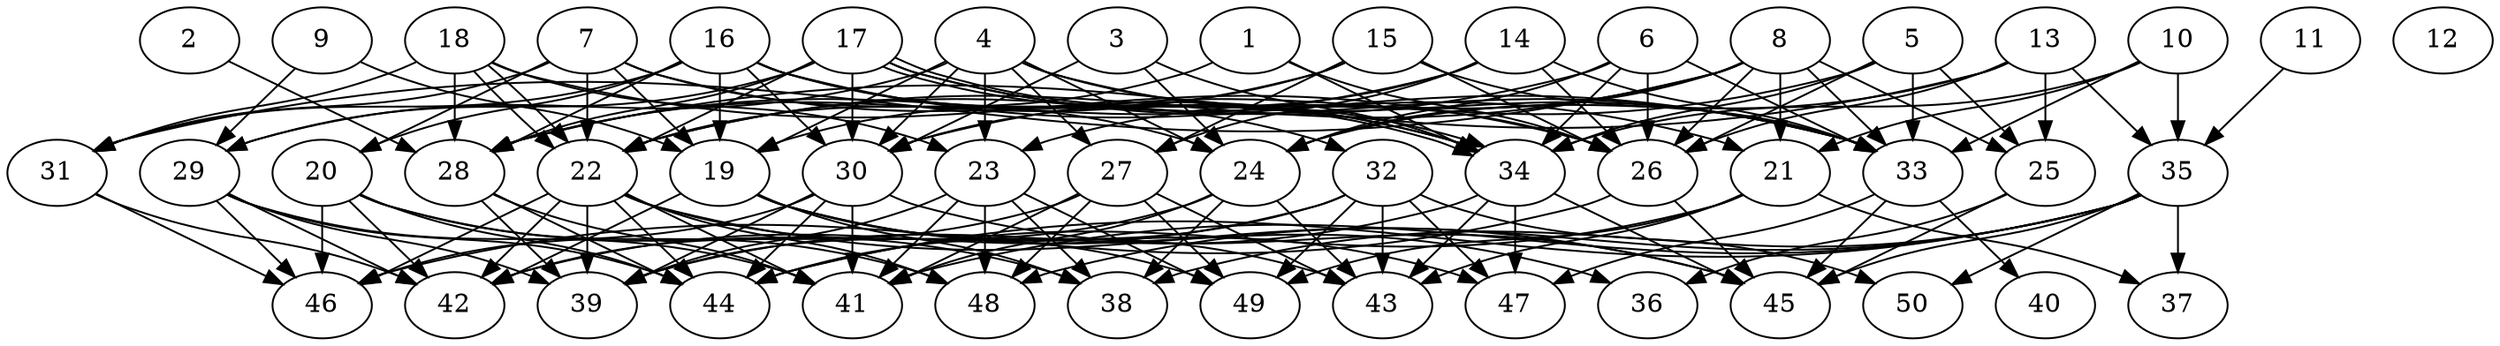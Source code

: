 // DAG automatically generated by daggen at Tue Aug  6 16:32:29 2019
// ./daggen --dot -n 50 --ccr 0.3 --fat 0.8 --regular 0.5 --density 0.5 --mindata 5242880 --maxdata 52428800 
digraph G {
  1 [size="29163520", alpha="0.08", expect_size="8749056"] 
  1 -> 22 [size ="8749056"]
  1 -> 26 [size ="8749056"]
  1 -> 34 [size ="8749056"]
  2 [size="75441493", alpha="0.14", expect_size="22632448"] 
  2 -> 28 [size ="22632448"]
  3 [size="60050773", alpha="0.14", expect_size="18015232"] 
  3 -> 24 [size ="18015232"]
  3 -> 30 [size ="18015232"]
  3 -> 34 [size ="18015232"]
  4 [size="47257600", alpha="0.11", expect_size="14177280"] 
  4 -> 19 [size ="14177280"]
  4 -> 23 [size ="14177280"]
  4 -> 24 [size ="14177280"]
  4 -> 26 [size ="14177280"]
  4 -> 27 [size ="14177280"]
  4 -> 29 [size ="14177280"]
  4 -> 30 [size ="14177280"]
  4 -> 33 [size ="14177280"]
  5 [size="31242240", alpha="0.10", expect_size="9372672"] 
  5 -> 25 [size ="9372672"]
  5 -> 26 [size ="9372672"]
  5 -> 30 [size ="9372672"]
  5 -> 33 [size ="9372672"]
  5 -> 34 [size ="9372672"]
  6 [size="72000853", alpha="0.04", expect_size="21600256"] 
  6 -> 22 [size ="21600256"]
  6 -> 24 [size ="21600256"]
  6 -> 26 [size ="21600256"]
  6 -> 33 [size ="21600256"]
  6 -> 34 [size ="21600256"]
  7 [size="143762773", alpha="0.11", expect_size="43128832"] 
  7 -> 19 [size ="43128832"]
  7 -> 20 [size ="43128832"]
  7 -> 22 [size ="43128832"]
  7 -> 24 [size ="43128832"]
  7 -> 31 [size ="43128832"]
  7 -> 34 [size ="43128832"]
  8 [size="153821867", alpha="0.20", expect_size="46146560"] 
  8 -> 21 [size ="46146560"]
  8 -> 22 [size ="46146560"]
  8 -> 23 [size ="46146560"]
  8 -> 24 [size ="46146560"]
  8 -> 25 [size ="46146560"]
  8 -> 26 [size ="46146560"]
  8 -> 31 [size ="46146560"]
  8 -> 33 [size ="46146560"]
  9 [size="138181973", alpha="0.12", expect_size="41454592"] 
  9 -> 19 [size ="41454592"]
  9 -> 29 [size ="41454592"]
  10 [size="111397547", alpha="0.18", expect_size="33419264"] 
  10 -> 21 [size ="33419264"]
  10 -> 33 [size ="33419264"]
  10 -> 34 [size ="33419264"]
  10 -> 35 [size ="33419264"]
  11 [size="58258773", alpha="0.04", expect_size="17477632"] 
  11 -> 35 [size ="17477632"]
  12 [size="117466453", alpha="0.04", expect_size="35239936"] 
  13 [size="66737493", alpha="0.15", expect_size="20021248"] 
  13 -> 24 [size ="20021248"]
  13 -> 25 [size ="20021248"]
  13 -> 26 [size ="20021248"]
  13 -> 28 [size ="20021248"]
  13 -> 35 [size ="20021248"]
  14 [size="19664213", alpha="0.18", expect_size="5899264"] 
  14 -> 26 [size ="5899264"]
  14 -> 27 [size ="5899264"]
  14 -> 28 [size ="5899264"]
  14 -> 30 [size ="5899264"]
  14 -> 33 [size ="5899264"]
  15 [size="107468800", alpha="0.18", expect_size="32240640"] 
  15 -> 19 [size ="32240640"]
  15 -> 26 [size ="32240640"]
  15 -> 27 [size ="32240640"]
  15 -> 28 [size ="32240640"]
  15 -> 33 [size ="32240640"]
  16 [size="31798613", alpha="0.16", expect_size="9539584"] 
  16 -> 19 [size ="9539584"]
  16 -> 20 [size ="9539584"]
  16 -> 28 [size ="9539584"]
  16 -> 30 [size ="9539584"]
  16 -> 31 [size ="9539584"]
  16 -> 32 [size ="9539584"]
  16 -> 33 [size ="9539584"]
  16 -> 34 [size ="9539584"]
  17 [size="59910827", alpha="0.17", expect_size="17973248"] 
  17 -> 21 [size ="17973248"]
  17 -> 22 [size ="17973248"]
  17 -> 28 [size ="17973248"]
  17 -> 29 [size ="17973248"]
  17 -> 30 [size ="17973248"]
  17 -> 33 [size ="17973248"]
  17 -> 34 [size ="17973248"]
  17 -> 34 [size ="17973248"]
  18 [size="144114347", alpha="0.11", expect_size="43234304"] 
  18 -> 22 [size ="43234304"]
  18 -> 22 [size ="43234304"]
  18 -> 23 [size ="43234304"]
  18 -> 26 [size ="43234304"]
  18 -> 28 [size ="43234304"]
  18 -> 31 [size ="43234304"]
  19 [size="141687467", alpha="0.11", expect_size="42506240"] 
  19 -> 36 [size ="42506240"]
  19 -> 38 [size ="42506240"]
  19 -> 42 [size ="42506240"]
  19 -> 43 [size ="42506240"]
  19 -> 47 [size ="42506240"]
  20 [size="80711680", alpha="0.18", expect_size="24213504"] 
  20 -> 38 [size ="24213504"]
  20 -> 42 [size ="24213504"]
  20 -> 44 [size ="24213504"]
  20 -> 46 [size ="24213504"]
  20 -> 48 [size ="24213504"]
  21 [size="67488427", alpha="0.07", expect_size="20246528"] 
  21 -> 37 [size ="20246528"]
  21 -> 43 [size ="20246528"]
  21 -> 44 [size ="20246528"]
  21 -> 49 [size ="20246528"]
  22 [size="100375893", alpha="0.03", expect_size="30112768"] 
  22 -> 39 [size ="30112768"]
  22 -> 41 [size ="30112768"]
  22 -> 42 [size ="30112768"]
  22 -> 44 [size ="30112768"]
  22 -> 45 [size ="30112768"]
  22 -> 46 [size ="30112768"]
  22 -> 48 [size ="30112768"]
  22 -> 49 [size ="30112768"]
  23 [size="133324800", alpha="0.04", expect_size="39997440"] 
  23 -> 38 [size ="39997440"]
  23 -> 39 [size ="39997440"]
  23 -> 41 [size ="39997440"]
  23 -> 48 [size ="39997440"]
  23 -> 49 [size ="39997440"]
  24 [size="97532587", alpha="0.09", expect_size="29259776"] 
  24 -> 38 [size ="29259776"]
  24 -> 39 [size ="29259776"]
  24 -> 41 [size ="29259776"]
  24 -> 43 [size ="29259776"]
  25 [size="80476160", alpha="0.15", expect_size="24142848"] 
  25 -> 36 [size ="24142848"]
  25 -> 45 [size ="24142848"]
  26 [size="63204693", alpha="0.09", expect_size="18961408"] 
  26 -> 45 [size ="18961408"]
  26 -> 46 [size ="18961408"]
  27 [size="32040960", alpha="0.19", expect_size="9612288"] 
  27 -> 41 [size ="9612288"]
  27 -> 42 [size ="9612288"]
  27 -> 43 [size ="9612288"]
  27 -> 48 [size ="9612288"]
  27 -> 49 [size ="9612288"]
  28 [size="163833173", alpha="0.06", expect_size="49149952"] 
  28 -> 39 [size ="49149952"]
  28 -> 41 [size ="49149952"]
  28 -> 44 [size ="49149952"]
  29 [size="92955307", alpha="0.08", expect_size="27886592"] 
  29 -> 39 [size ="27886592"]
  29 -> 41 [size ="27886592"]
  29 -> 42 [size ="27886592"]
  29 -> 44 [size ="27886592"]
  29 -> 46 [size ="27886592"]
  30 [size="25750187", alpha="0.03", expect_size="7725056"] 
  30 -> 39 [size ="7725056"]
  30 -> 41 [size ="7725056"]
  30 -> 44 [size ="7725056"]
  30 -> 45 [size ="7725056"]
  30 -> 46 [size ="7725056"]
  31 [size="170212693", alpha="0.02", expect_size="51063808"] 
  31 -> 42 [size ="51063808"]
  31 -> 46 [size ="51063808"]
  32 [size="66170880", alpha="0.14", expect_size="19851264"] 
  32 -> 42 [size ="19851264"]
  32 -> 43 [size ="19851264"]
  32 -> 44 [size ="19851264"]
  32 -> 47 [size ="19851264"]
  32 -> 49 [size ="19851264"]
  32 -> 50 [size ="19851264"]
  33 [size="86162773", alpha="0.13", expect_size="25848832"] 
  33 -> 40 [size ="25848832"]
  33 -> 45 [size ="25848832"]
  33 -> 47 [size ="25848832"]
  34 [size="115483307", alpha="0.12", expect_size="34644992"] 
  34 -> 39 [size ="34644992"]
  34 -> 43 [size ="34644992"]
  34 -> 45 [size ="34644992"]
  34 -> 47 [size ="34644992"]
  35 [size="26627413", alpha="0.02", expect_size="7988224"] 
  35 -> 37 [size ="7988224"]
  35 -> 38 [size ="7988224"]
  35 -> 41 [size ="7988224"]
  35 -> 44 [size ="7988224"]
  35 -> 45 [size ="7988224"]
  35 -> 48 [size ="7988224"]
  35 -> 50 [size ="7988224"]
  36 [size="147937280", alpha="0.14", expect_size="44381184"] 
  37 [size="62074880", alpha="0.11", expect_size="18622464"] 
  38 [size="52616533", alpha="0.05", expect_size="15784960"] 
  39 [size="98628267", alpha="0.14", expect_size="29588480"] 
  40 [size="163529387", alpha="0.12", expect_size="49058816"] 
  41 [size="26671787", alpha="0.15", expect_size="8001536"] 
  42 [size="43407360", alpha="0.10", expect_size="13022208"] 
  43 [size="156446720", alpha="0.19", expect_size="46934016"] 
  44 [size="100474880", alpha="0.18", expect_size="30142464"] 
  45 [size="34969600", alpha="0.05", expect_size="10490880"] 
  46 [size="49926827", alpha="0.18", expect_size="14978048"] 
  47 [size="159668907", alpha="0.13", expect_size="47900672"] 
  48 [size="92061013", alpha="0.07", expect_size="27618304"] 
  49 [size="131027627", alpha="0.10", expect_size="39308288"] 
  50 [size="86207147", alpha="0.14", expect_size="25862144"] 
}
